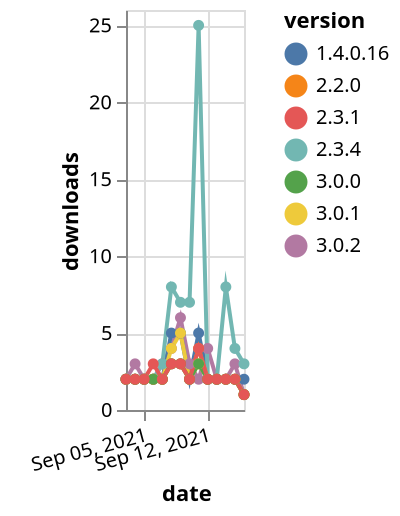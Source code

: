 {"$schema": "https://vega.github.io/schema/vega-lite/v5.json", "description": "A simple bar chart with embedded data.", "data": {"values": [{"date": "2021-09-03", "total": 3862, "delta": 2, "version": "3.0.2"}, {"date": "2021-09-04", "total": 3865, "delta": 3, "version": "3.0.2"}, {"date": "2021-09-05", "total": 3867, "delta": 2, "version": "3.0.2"}, {"date": "2021-09-06", "total": 3869, "delta": 2, "version": "3.0.2"}, {"date": "2021-09-07", "total": 3872, "delta": 3, "version": "3.0.2"}, {"date": "2021-09-08", "total": 3876, "delta": 4, "version": "3.0.2"}, {"date": "2021-09-09", "total": 3882, "delta": 6, "version": "3.0.2"}, {"date": "2021-09-10", "total": 3885, "delta": 3, "version": "3.0.2"}, {"date": "2021-09-11", "total": 3887, "delta": 2, "version": "3.0.2"}, {"date": "2021-09-12", "total": 3891, "delta": 4, "version": "3.0.2"}, {"date": "2021-09-13", "total": 3893, "delta": 2, "version": "3.0.2"}, {"date": "2021-09-14", "total": 3895, "delta": 2, "version": "3.0.2"}, {"date": "2021-09-15", "total": 3898, "delta": 3, "version": "3.0.2"}, {"date": "2021-09-16", "total": 3899, "delta": 1, "version": "3.0.2"}, {"date": "2021-09-03", "total": 2866, "delta": 2, "version": "1.4.0.16"}, {"date": "2021-09-04", "total": 2868, "delta": 2, "version": "1.4.0.16"}, {"date": "2021-09-05", "total": 2870, "delta": 2, "version": "1.4.0.16"}, {"date": "2021-09-06", "total": 2872, "delta": 2, "version": "1.4.0.16"}, {"date": "2021-09-07", "total": 2874, "delta": 2, "version": "1.4.0.16"}, {"date": "2021-09-08", "total": 2879, "delta": 5, "version": "1.4.0.16"}, {"date": "2021-09-09", "total": 2884, "delta": 5, "version": "1.4.0.16"}, {"date": "2021-09-10", "total": 2886, "delta": 2, "version": "1.4.0.16"}, {"date": "2021-09-11", "total": 2891, "delta": 5, "version": "1.4.0.16"}, {"date": "2021-09-12", "total": 2893, "delta": 2, "version": "1.4.0.16"}, {"date": "2021-09-13", "total": 2895, "delta": 2, "version": "1.4.0.16"}, {"date": "2021-09-14", "total": 2897, "delta": 2, "version": "1.4.0.16"}, {"date": "2021-09-15", "total": 2899, "delta": 2, "version": "1.4.0.16"}, {"date": "2021-09-16", "total": 2901, "delta": 2, "version": "1.4.0.16"}, {"date": "2021-09-03", "total": 2972, "delta": 2, "version": "3.0.1"}, {"date": "2021-09-04", "total": 2974, "delta": 2, "version": "3.0.1"}, {"date": "2021-09-05", "total": 2976, "delta": 2, "version": "3.0.1"}, {"date": "2021-09-06", "total": 2978, "delta": 2, "version": "3.0.1"}, {"date": "2021-09-07", "total": 2980, "delta": 2, "version": "3.0.1"}, {"date": "2021-09-08", "total": 2984, "delta": 4, "version": "3.0.1"}, {"date": "2021-09-09", "total": 2989, "delta": 5, "version": "3.0.1"}, {"date": "2021-09-10", "total": 2991, "delta": 2, "version": "3.0.1"}, {"date": "2021-09-11", "total": 2994, "delta": 3, "version": "3.0.1"}, {"date": "2021-09-12", "total": 2996, "delta": 2, "version": "3.0.1"}, {"date": "2021-09-13", "total": 2998, "delta": 2, "version": "3.0.1"}, {"date": "2021-09-14", "total": 3000, "delta": 2, "version": "3.0.1"}, {"date": "2021-09-15", "total": 3002, "delta": 2, "version": "3.0.1"}, {"date": "2021-09-16", "total": 3003, "delta": 1, "version": "3.0.1"}, {"date": "2021-09-03", "total": 6232, "delta": 2, "version": "2.3.4"}, {"date": "2021-09-04", "total": 6234, "delta": 2, "version": "2.3.4"}, {"date": "2021-09-05", "total": 6236, "delta": 2, "version": "2.3.4"}, {"date": "2021-09-06", "total": 6238, "delta": 2, "version": "2.3.4"}, {"date": "2021-09-07", "total": 6241, "delta": 3, "version": "2.3.4"}, {"date": "2021-09-08", "total": 6249, "delta": 8, "version": "2.3.4"}, {"date": "2021-09-09", "total": 6256, "delta": 7, "version": "2.3.4"}, {"date": "2021-09-10", "total": 6263, "delta": 7, "version": "2.3.4"}, {"date": "2021-09-11", "total": 6288, "delta": 25, "version": "2.3.4"}, {"date": "2021-09-12", "total": 6290, "delta": 2, "version": "2.3.4"}, {"date": "2021-09-13", "total": 6292, "delta": 2, "version": "2.3.4"}, {"date": "2021-09-14", "total": 6300, "delta": 8, "version": "2.3.4"}, {"date": "2021-09-15", "total": 6304, "delta": 4, "version": "2.3.4"}, {"date": "2021-09-16", "total": 6307, "delta": 3, "version": "2.3.4"}, {"date": "2021-09-03", "total": 2548, "delta": 2, "version": "2.2.0"}, {"date": "2021-09-04", "total": 2550, "delta": 2, "version": "2.2.0"}, {"date": "2021-09-05", "total": 2552, "delta": 2, "version": "2.2.0"}, {"date": "2021-09-06", "total": 2554, "delta": 2, "version": "2.2.0"}, {"date": "2021-09-07", "total": 2556, "delta": 2, "version": "2.2.0"}, {"date": "2021-09-08", "total": 2559, "delta": 3, "version": "2.2.0"}, {"date": "2021-09-09", "total": 2562, "delta": 3, "version": "2.2.0"}, {"date": "2021-09-10", "total": 2564, "delta": 2, "version": "2.2.0"}, {"date": "2021-09-11", "total": 2568, "delta": 4, "version": "2.2.0"}, {"date": "2021-09-12", "total": 2570, "delta": 2, "version": "2.2.0"}, {"date": "2021-09-13", "total": 2572, "delta": 2, "version": "2.2.0"}, {"date": "2021-09-14", "total": 2574, "delta": 2, "version": "2.2.0"}, {"date": "2021-09-15", "total": 2576, "delta": 2, "version": "2.2.0"}, {"date": "2021-09-16", "total": 2577, "delta": 1, "version": "2.2.0"}, {"date": "2021-09-03", "total": 2232, "delta": 2, "version": "3.0.0"}, {"date": "2021-09-04", "total": 2234, "delta": 2, "version": "3.0.0"}, {"date": "2021-09-05", "total": 2236, "delta": 2, "version": "3.0.0"}, {"date": "2021-09-06", "total": 2238, "delta": 2, "version": "3.0.0"}, {"date": "2021-09-07", "total": 2240, "delta": 2, "version": "3.0.0"}, {"date": "2021-09-08", "total": 2243, "delta": 3, "version": "3.0.0"}, {"date": "2021-09-09", "total": 2246, "delta": 3, "version": "3.0.0"}, {"date": "2021-09-10", "total": 2248, "delta": 2, "version": "3.0.0"}, {"date": "2021-09-11", "total": 2251, "delta": 3, "version": "3.0.0"}, {"date": "2021-09-12", "total": 2253, "delta": 2, "version": "3.0.0"}, {"date": "2021-09-13", "total": 2255, "delta": 2, "version": "3.0.0"}, {"date": "2021-09-14", "total": 2257, "delta": 2, "version": "3.0.0"}, {"date": "2021-09-15", "total": 2259, "delta": 2, "version": "3.0.0"}, {"date": "2021-09-16", "total": 2260, "delta": 1, "version": "3.0.0"}, {"date": "2021-09-03", "total": 2650, "delta": 2, "version": "2.3.1"}, {"date": "2021-09-04", "total": 2652, "delta": 2, "version": "2.3.1"}, {"date": "2021-09-05", "total": 2654, "delta": 2, "version": "2.3.1"}, {"date": "2021-09-06", "total": 2657, "delta": 3, "version": "2.3.1"}, {"date": "2021-09-07", "total": 2659, "delta": 2, "version": "2.3.1"}, {"date": "2021-09-08", "total": 2662, "delta": 3, "version": "2.3.1"}, {"date": "2021-09-09", "total": 2665, "delta": 3, "version": "2.3.1"}, {"date": "2021-09-10", "total": 2667, "delta": 2, "version": "2.3.1"}, {"date": "2021-09-11", "total": 2671, "delta": 4, "version": "2.3.1"}, {"date": "2021-09-12", "total": 2673, "delta": 2, "version": "2.3.1"}, {"date": "2021-09-13", "total": 2675, "delta": 2, "version": "2.3.1"}, {"date": "2021-09-14", "total": 2677, "delta": 2, "version": "2.3.1"}, {"date": "2021-09-15", "total": 2679, "delta": 2, "version": "2.3.1"}, {"date": "2021-09-16", "total": 2680, "delta": 1, "version": "2.3.1"}]}, "width": "container", "mark": {"type": "line", "point": {"filled": true}}, "encoding": {"x": {"field": "date", "type": "temporal", "timeUnit": "yearmonthdate", "title": "date", "axis": {"labelAngle": -15}}, "y": {"field": "delta", "type": "quantitative", "title": "downloads"}, "color": {"field": "version", "type": "nominal"}, "tooltip": {"field": "delta"}}}